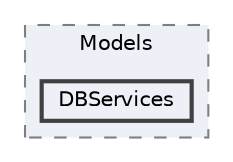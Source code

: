 digraph "D:/Projects/SECUiDEA_ERP/SECUiDEA_ERP_Server/SECUiDEA_ERP_Server/Models/DBServices"
{
 // LATEX_PDF_SIZE
  bgcolor="transparent";
  edge [fontname=Helvetica,fontsize=10,labelfontname=Helvetica,labelfontsize=10];
  node [fontname=Helvetica,fontsize=10,shape=box,height=0.2,width=0.4];
  compound=true
  subgraph clusterdir_e5e918697ed6865781213355e6f6b08a {
    graph [ bgcolor="#edf0f7", pencolor="grey50", label="Models", fontname=Helvetica,fontsize=10 style="filled,dashed", URL="dir_e5e918697ed6865781213355e6f6b08a.html",tooltip=""]
  dir_8dd22c5d318434477357dc0f2dc49c14 [label="DBServices", fillcolor="#edf0f7", color="grey25", style="filled,bold", URL="dir_8dd22c5d318434477357dc0f2dc49c14.html",tooltip=""];
  }
}
